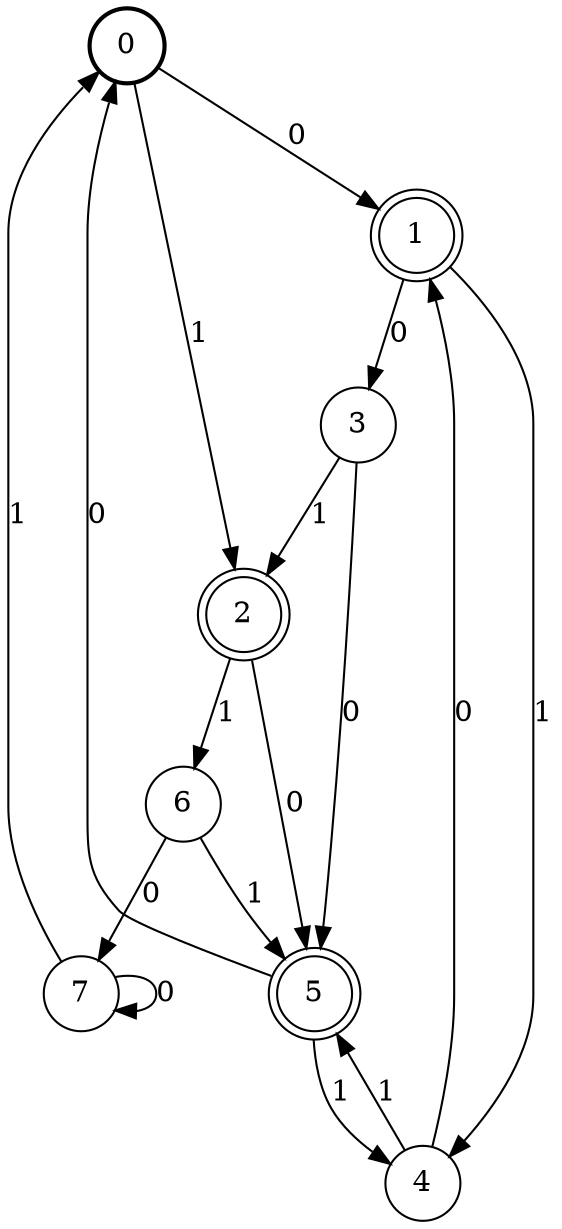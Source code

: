digraph Automat {
    node [shape = circle];
    0 [style = "bold"];
    0 -> 1 [label = "0"];
    0 -> 2 [label = "1"];
    1 [peripheries=2]
    1 -> 3 [label = "0"];
    1 -> 4 [label = "1"];
    2 [peripheries=2]
    2 -> 5 [label = "0"];
    2 -> 6 [label = "1"];
    3 -> 5 [label = "0"];
    3 -> 2 [label = "1"];
    4 -> 1 [label = "0"];
    4 -> 5 [label = "1"];
    5 [peripheries=2]
    5 -> 0 [label = "0"];
    5 -> 4 [label = "1"];
    6 -> 7 [label = "0"];
    6 -> 5 [label = "1"];
    7 -> 7 [label = "0"];
    7 -> 0 [label = "1"];
}
